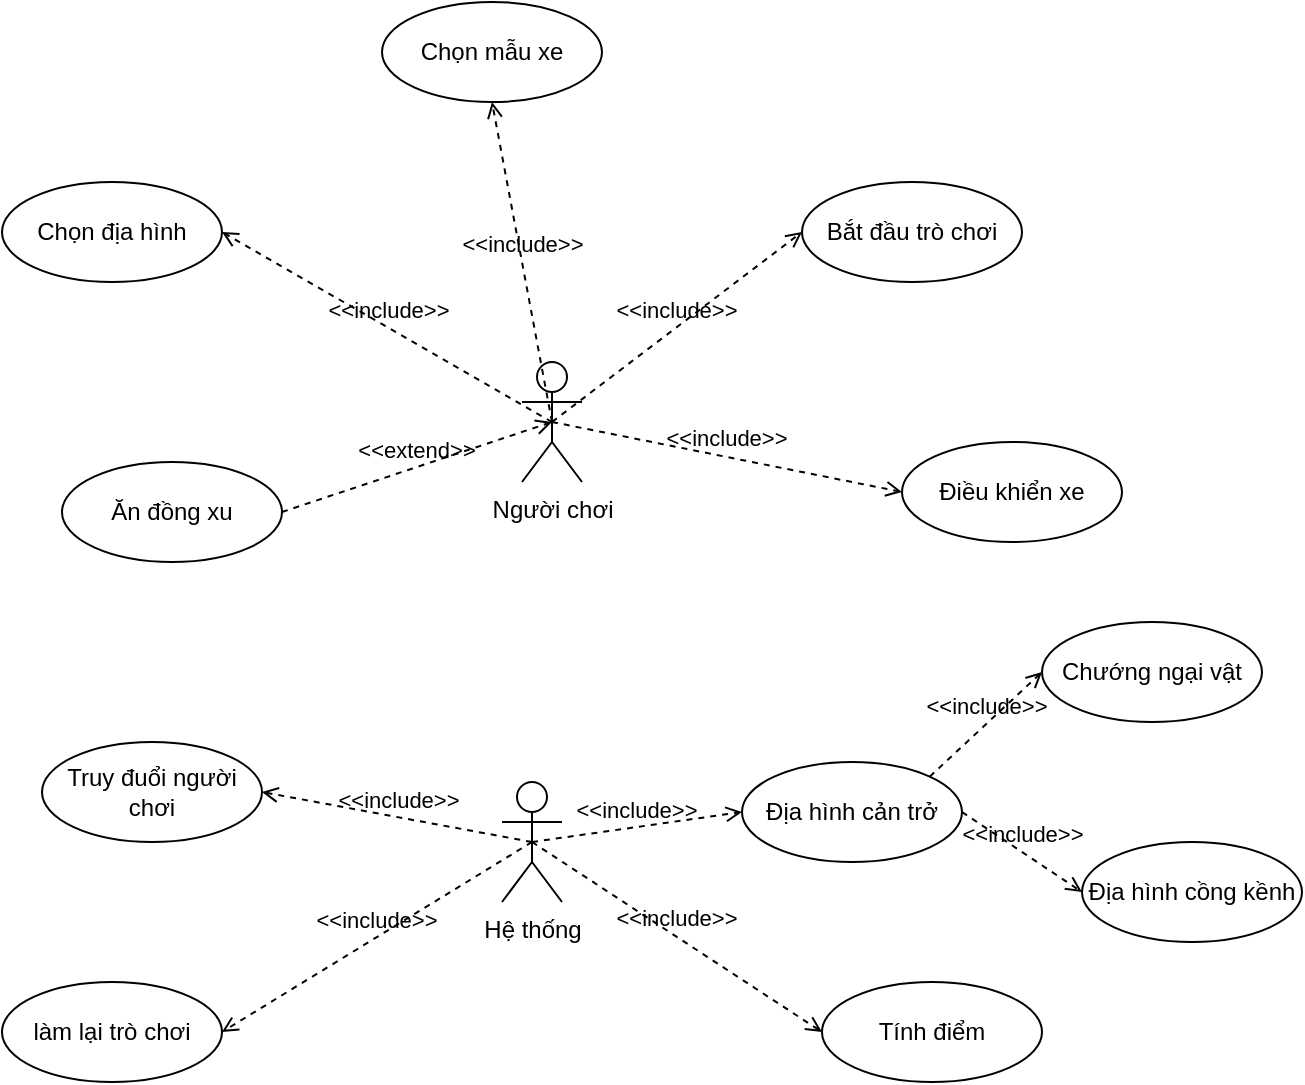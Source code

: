 <mxfile version="18.0.3" type="device"><diagram id="i7IVlvi7kIG4mma-YUkk" name="Page-1"><mxGraphModel dx="782" dy="371" grid="1" gridSize="10" guides="1" tooltips="1" connect="1" arrows="1" fold="1" page="1" pageScale="1" pageWidth="827" pageHeight="1169" math="0" shadow="0"><root><mxCell id="0"/><mxCell id="1" parent="0"/><mxCell id="Vp9oKhJB2wx1oHJJmifd-1" value="Người chơi" style="shape=umlActor;verticalLabelPosition=bottom;verticalAlign=top;html=1;" vertex="1" parent="1"><mxGeometry x="370" y="450" width="30" height="60" as="geometry"/></mxCell><mxCell id="Vp9oKhJB2wx1oHJJmifd-3" value="Hệ thống" style="shape=umlActor;verticalLabelPosition=bottom;verticalAlign=top;html=1;" vertex="1" parent="1"><mxGeometry x="360" y="660" width="30" height="60" as="geometry"/></mxCell><mxCell id="Vp9oKhJB2wx1oHJJmifd-4" value="Chọn mẫu xe" style="ellipse;whiteSpace=wrap;html=1;" vertex="1" parent="1"><mxGeometry x="300" y="270" width="110" height="50" as="geometry"/></mxCell><mxCell id="Vp9oKhJB2wx1oHJJmifd-5" value="Chọn địa hình" style="ellipse;whiteSpace=wrap;html=1;" vertex="1" parent="1"><mxGeometry x="110" y="360" width="110" height="50" as="geometry"/></mxCell><mxCell id="Vp9oKhJB2wx1oHJJmifd-10" value="Bắt đầu trò chơi" style="ellipse;whiteSpace=wrap;html=1;" vertex="1" parent="1"><mxGeometry x="510" y="360" width="110" height="50" as="geometry"/></mxCell><mxCell id="Vp9oKhJB2wx1oHJJmifd-11" value="Điều khiển xe" style="ellipse;whiteSpace=wrap;html=1;" vertex="1" parent="1"><mxGeometry x="560" y="490" width="110" height="50" as="geometry"/></mxCell><mxCell id="Vp9oKhJB2wx1oHJJmifd-12" value="Truy đuổi người chơi" style="ellipse;whiteSpace=wrap;html=1;" vertex="1" parent="1"><mxGeometry x="130" y="640" width="110" height="50" as="geometry"/></mxCell><mxCell id="Vp9oKhJB2wx1oHJJmifd-13" value="Địa hình cản trở" style="ellipse;whiteSpace=wrap;html=1;" vertex="1" parent="1"><mxGeometry x="480" y="650" width="110" height="50" as="geometry"/></mxCell><mxCell id="Vp9oKhJB2wx1oHJJmifd-14" value="làm lại&amp;nbsp;trò chơi" style="ellipse;whiteSpace=wrap;html=1;" vertex="1" parent="1"><mxGeometry x="110" y="760" width="110" height="50" as="geometry"/></mxCell><mxCell id="Vp9oKhJB2wx1oHJJmifd-15" value="Tính điểm" style="ellipse;whiteSpace=wrap;html=1;" vertex="1" parent="1"><mxGeometry x="520" y="760" width="110" height="50" as="geometry"/></mxCell><mxCell id="Vp9oKhJB2wx1oHJJmifd-26" value="Ăn đồng xu" style="ellipse;whiteSpace=wrap;html=1;" vertex="1" parent="1"><mxGeometry x="140" y="500" width="110" height="50" as="geometry"/></mxCell><mxCell id="Vp9oKhJB2wx1oHJJmifd-28" value="Chướng ngại vật" style="ellipse;whiteSpace=wrap;html=1;" vertex="1" parent="1"><mxGeometry x="630" y="580" width="110" height="50" as="geometry"/></mxCell><mxCell id="Vp9oKhJB2wx1oHJJmifd-29" value="Địa hình cồng kềnh" style="ellipse;whiteSpace=wrap;html=1;" vertex="1" parent="1"><mxGeometry x="650" y="690" width="110" height="50" as="geometry"/></mxCell><mxCell id="Vp9oKhJB2wx1oHJJmifd-32" value="&amp;lt;&amp;lt;include&amp;gt;&amp;gt;" style="html=1;verticalAlign=bottom;labelBackgroundColor=none;endArrow=open;endFill=0;dashed=1;rounded=0;exitX=0.5;exitY=0.5;exitDx=0;exitDy=0;exitPerimeter=0;entryX=1;entryY=0.5;entryDx=0;entryDy=0;" edge="1" parent="1" source="Vp9oKhJB2wx1oHJJmifd-1" target="Vp9oKhJB2wx1oHJJmifd-5"><mxGeometry width="160" relative="1" as="geometry"><mxPoint x="320" y="650" as="sourcePoint"/><mxPoint x="480" y="650" as="targetPoint"/></mxGeometry></mxCell><mxCell id="Vp9oKhJB2wx1oHJJmifd-34" value="&amp;lt;&amp;lt;include&amp;gt;&amp;gt;" style="html=1;verticalAlign=bottom;labelBackgroundColor=none;endArrow=open;endFill=0;dashed=1;rounded=0;exitX=0.5;exitY=0.5;exitDx=0;exitDy=0;exitPerimeter=0;entryX=0.5;entryY=1;entryDx=0;entryDy=0;" edge="1" parent="1" source="Vp9oKhJB2wx1oHJJmifd-1" target="Vp9oKhJB2wx1oHJJmifd-4"><mxGeometry width="160" relative="1" as="geometry"><mxPoint x="405" y="500" as="sourcePoint"/><mxPoint x="240" y="405" as="targetPoint"/></mxGeometry></mxCell><mxCell id="Vp9oKhJB2wx1oHJJmifd-35" value="&amp;lt;&amp;lt;include&amp;gt;&amp;gt;" style="html=1;verticalAlign=bottom;labelBackgroundColor=none;endArrow=open;endFill=0;dashed=1;rounded=0;exitX=0.5;exitY=0.5;exitDx=0;exitDy=0;exitPerimeter=0;entryX=0;entryY=0.5;entryDx=0;entryDy=0;" edge="1" parent="1" source="Vp9oKhJB2wx1oHJJmifd-1" target="Vp9oKhJB2wx1oHJJmifd-10"><mxGeometry width="160" relative="1" as="geometry"><mxPoint x="415" y="510" as="sourcePoint"/><mxPoint x="250" y="415" as="targetPoint"/></mxGeometry></mxCell><mxCell id="Vp9oKhJB2wx1oHJJmifd-36" value="&amp;lt;&amp;lt;include&amp;gt;&amp;gt;" style="html=1;verticalAlign=bottom;labelBackgroundColor=none;endArrow=open;endFill=0;dashed=1;rounded=0;exitX=0.5;exitY=0.5;exitDx=0;exitDy=0;exitPerimeter=0;entryX=0;entryY=0.5;entryDx=0;entryDy=0;" edge="1" parent="1" source="Vp9oKhJB2wx1oHJJmifd-1" target="Vp9oKhJB2wx1oHJJmifd-11"><mxGeometry width="160" relative="1" as="geometry"><mxPoint x="425" y="520" as="sourcePoint"/><mxPoint x="260" y="425" as="targetPoint"/></mxGeometry></mxCell><mxCell id="Vp9oKhJB2wx1oHJJmifd-37" value="&amp;lt;&amp;lt;include&amp;gt;&amp;gt;" style="html=1;verticalAlign=bottom;labelBackgroundColor=none;endArrow=open;endFill=0;dashed=1;rounded=0;exitX=0.5;exitY=0.5;exitDx=0;exitDy=0;exitPerimeter=0;entryX=1;entryY=0.5;entryDx=0;entryDy=0;" edge="1" parent="1" source="Vp9oKhJB2wx1oHJJmifd-3" target="Vp9oKhJB2wx1oHJJmifd-12"><mxGeometry width="160" relative="1" as="geometry"><mxPoint x="435" y="530" as="sourcePoint"/><mxPoint x="270" y="435" as="targetPoint"/></mxGeometry></mxCell><mxCell id="Vp9oKhJB2wx1oHJJmifd-38" value="&amp;lt;&amp;lt;include&amp;gt;&amp;gt;" style="html=1;verticalAlign=bottom;labelBackgroundColor=none;endArrow=open;endFill=0;dashed=1;rounded=0;exitX=0.5;exitY=0.5;exitDx=0;exitDy=0;exitPerimeter=0;entryX=1;entryY=0.5;entryDx=0;entryDy=0;" edge="1" parent="1" source="Vp9oKhJB2wx1oHJJmifd-3" target="Vp9oKhJB2wx1oHJJmifd-14"><mxGeometry width="160" relative="1" as="geometry"><mxPoint x="385" y="700" as="sourcePoint"/><mxPoint x="250" y="675" as="targetPoint"/></mxGeometry></mxCell><mxCell id="Vp9oKhJB2wx1oHJJmifd-39" value="&amp;lt;&amp;lt;include&amp;gt;&amp;gt;" style="html=1;verticalAlign=bottom;labelBackgroundColor=none;endArrow=open;endFill=0;dashed=1;rounded=0;exitX=0.5;exitY=0.5;exitDx=0;exitDy=0;exitPerimeter=0;entryX=0;entryY=0.5;entryDx=0;entryDy=0;" edge="1" parent="1" source="Vp9oKhJB2wx1oHJJmifd-3" target="Vp9oKhJB2wx1oHJJmifd-13"><mxGeometry width="160" relative="1" as="geometry"><mxPoint x="395" y="710" as="sourcePoint"/><mxPoint x="260" y="685" as="targetPoint"/></mxGeometry></mxCell><mxCell id="Vp9oKhJB2wx1oHJJmifd-40" value="&amp;lt;&amp;lt;include&amp;gt;&amp;gt;" style="html=1;verticalAlign=bottom;labelBackgroundColor=none;endArrow=open;endFill=0;dashed=1;rounded=0;exitX=0.5;exitY=0.5;exitDx=0;exitDy=0;exitPerimeter=0;entryX=0;entryY=0.5;entryDx=0;entryDy=0;" edge="1" parent="1" source="Vp9oKhJB2wx1oHJJmifd-3" target="Vp9oKhJB2wx1oHJJmifd-15"><mxGeometry width="160" relative="1" as="geometry"><mxPoint x="405" y="720" as="sourcePoint"/><mxPoint x="270" y="695" as="targetPoint"/></mxGeometry></mxCell><mxCell id="Vp9oKhJB2wx1oHJJmifd-42" value="&amp;lt;&amp;lt;include&amp;gt;&amp;gt;" style="html=1;verticalAlign=bottom;labelBackgroundColor=none;endArrow=open;endFill=0;dashed=1;rounded=0;entryX=0;entryY=0.5;entryDx=0;entryDy=0;exitX=1;exitY=0;exitDx=0;exitDy=0;" edge="1" parent="1" source="Vp9oKhJB2wx1oHJJmifd-13" target="Vp9oKhJB2wx1oHJJmifd-28"><mxGeometry width="160" relative="1" as="geometry"><mxPoint x="320" y="730" as="sourcePoint"/><mxPoint x="480" y="730" as="targetPoint"/></mxGeometry></mxCell><mxCell id="Vp9oKhJB2wx1oHJJmifd-43" value="&amp;lt;&amp;lt;include&amp;gt;&amp;gt;" style="html=1;verticalAlign=bottom;labelBackgroundColor=none;endArrow=open;endFill=0;dashed=1;rounded=0;entryX=0;entryY=0.5;entryDx=0;entryDy=0;exitX=1;exitY=0.5;exitDx=0;exitDy=0;" edge="1" parent="1" source="Vp9oKhJB2wx1oHJJmifd-13" target="Vp9oKhJB2wx1oHJJmifd-29"><mxGeometry width="160" relative="1" as="geometry"><mxPoint x="583.891" y="667.322" as="sourcePoint"/><mxPoint x="640" y="615" as="targetPoint"/></mxGeometry></mxCell><mxCell id="Vp9oKhJB2wx1oHJJmifd-44" value="&amp;lt;&amp;lt;extend&amp;gt;&amp;gt;" style="html=1;verticalAlign=bottom;labelBackgroundColor=none;endArrow=open;endFill=0;dashed=1;rounded=0;exitX=1;exitY=0.5;exitDx=0;exitDy=0;entryX=0.5;entryY=0.5;entryDx=0;entryDy=0;entryPerimeter=0;" edge="1" parent="1" source="Vp9oKhJB2wx1oHJJmifd-26" target="Vp9oKhJB2wx1oHJJmifd-1"><mxGeometry width="160" relative="1" as="geometry"><mxPoint x="320" y="430" as="sourcePoint"/><mxPoint x="480" y="430" as="targetPoint"/></mxGeometry></mxCell></root></mxGraphModel></diagram></mxfile>